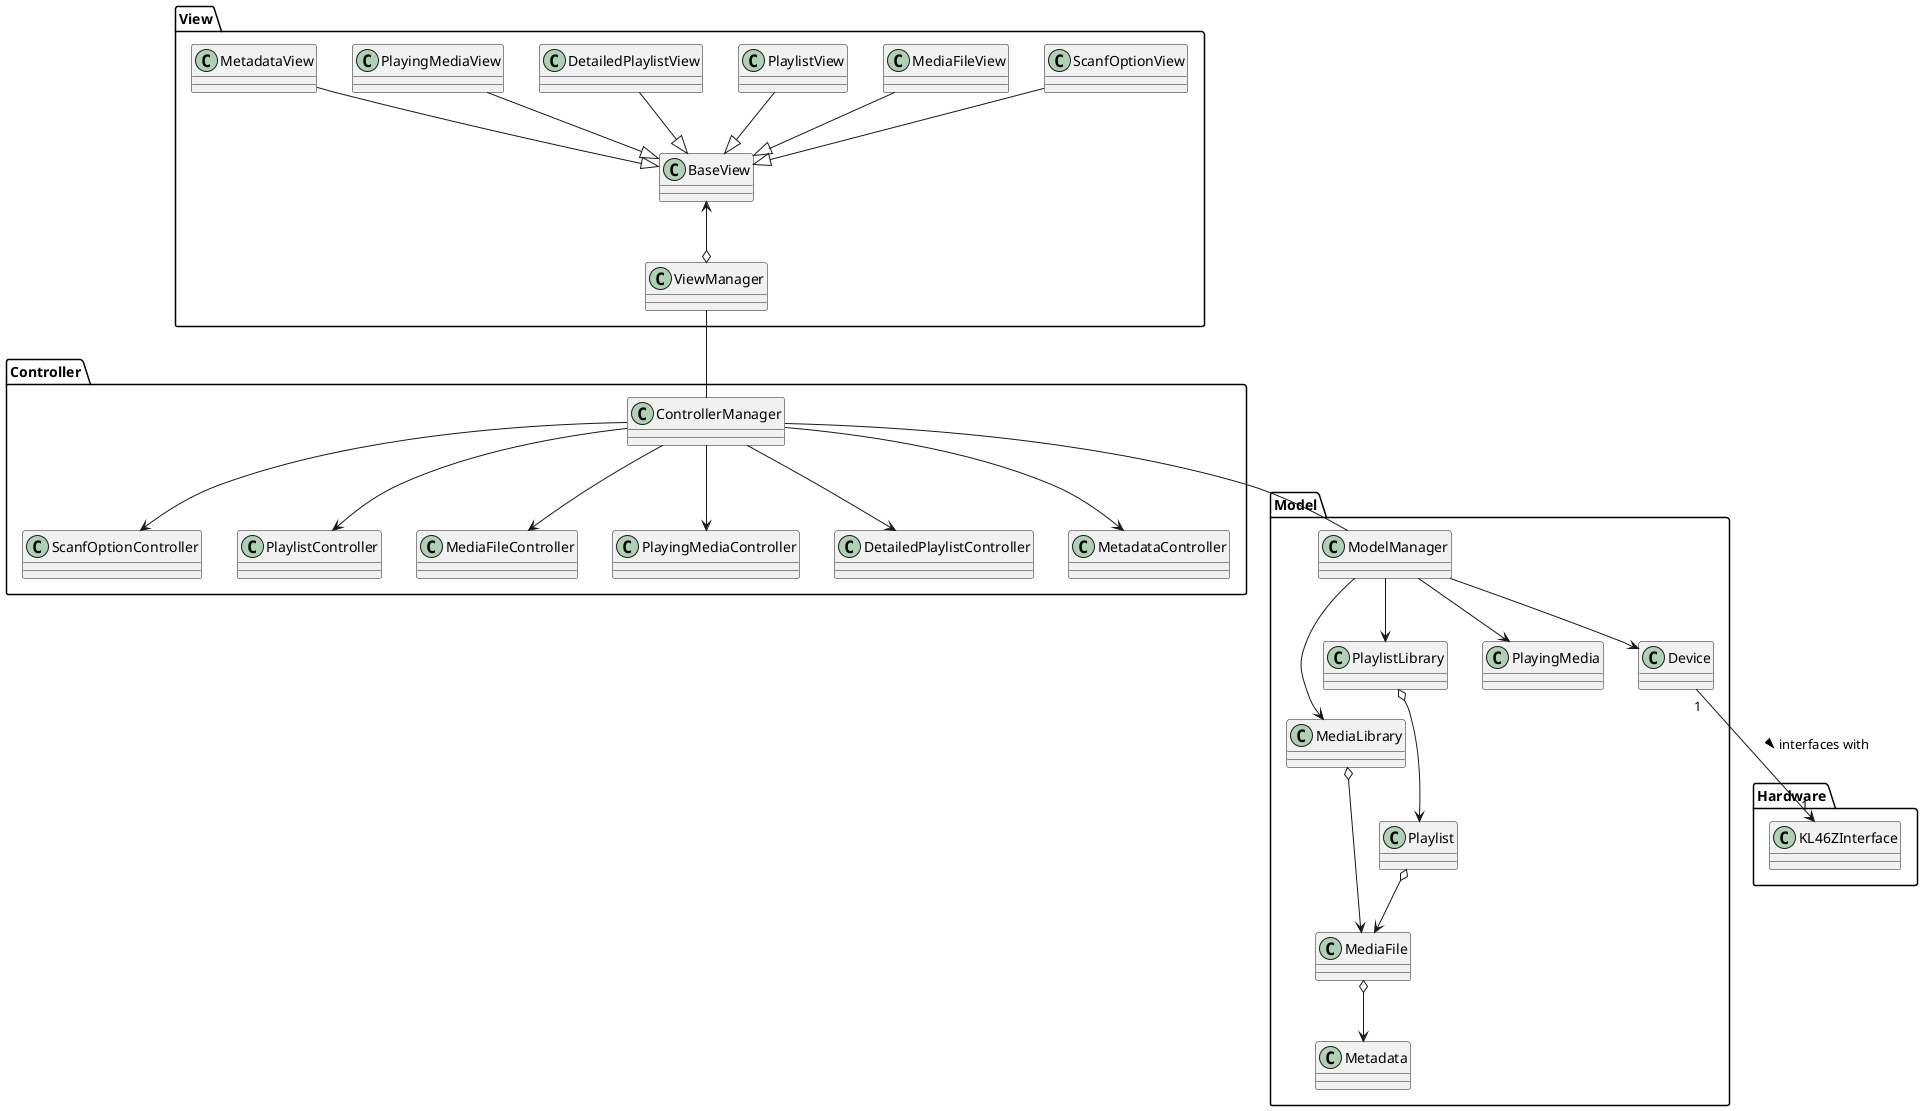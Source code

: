 @startuml MVC
package Controller {

    ControllerManager --> ScanfOptionController
    ControllerManager --> PlaylistController
    ControllerManager --> MediaFileController
    ControllerManager --> PlayingMediaController
    ControllerManager --> DetailedPlaylistController
    ControllerManager --> MetadataController
}

package Model {

    ModelManager --> MediaLibrary
    ModelManager --> PlaylistLibrary
    ModelManager --> PlayingMedia
    ModelManager --> Device
    MediaLibrary o--> MediaFile
    PlaylistLibrary o--> Playlist
    Playlist o--> MediaFile
    MediaFile o--> Metadata
}

package View {

    ScanfOptionView --|> BaseView
    MediaFileView --|> BaseView
    PlaylistView --|> BaseView
    DetailedPlaylistView --|> BaseView
    PlayingMediaView --|> BaseView
    MetadataView --|> BaseView
    BaseView <--o ViewManager
}

package Hardware {
    Device "1" --> "1" KL46ZInterface : interfaces with >
}

ViewManager -- ControllerManager
ControllerManager -- ModelManager

@enduml